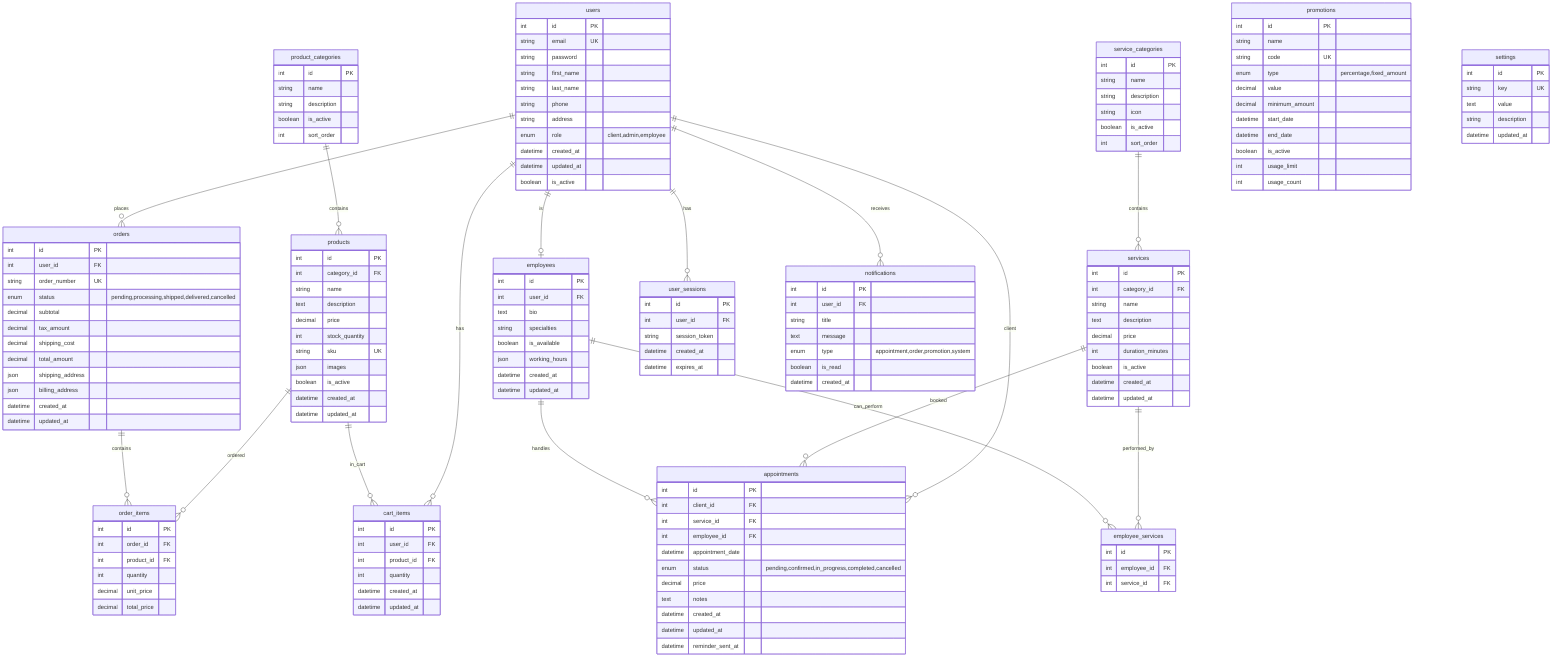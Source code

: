 erDiagram
    %% Tables Utilisateurs
    users {
        int id PK
        string email UK
        string password
        string first_name
        string last_name
        string phone
        string address
        enum role "client,admin,employee"
        datetime created_at
        datetime updated_at
        boolean is_active
    }

    %% Tables Services
    service_categories {
        int id PK
        string name
        string description
        string icon
        boolean is_active
        int sort_order
    }

    services {
        int id PK
        int category_id FK
        string name
        text description
        decimal price
        int duration_minutes
        boolean is_active
        datetime created_at
        datetime updated_at
    }

    %% Tables Employés
    employees {
        int id PK
        int user_id FK
        text bio
        string specialties
        boolean is_available
        json working_hours
        datetime created_at
        datetime updated_at
    }

    employee_services {
        int id PK
        int employee_id FK
        int service_id FK
    }

    %% Tables Réservations
    appointments {
        int id PK
        int client_id FK
        int service_id FK
        int employee_id FK
        datetime appointment_date
        enum status "pending,confirmed,in_progress,completed,cancelled"
        decimal price
        text notes
        datetime created_at
        datetime updated_at
        datetime reminder_sent_at
    }

    %% Tables Produits
    product_categories {
        int id PK
        string name
        string description
        boolean is_active
        int sort_order
    }

    products {
        int id PK
        int category_id FK
        string name
        text description
        decimal price
        int stock_quantity
        string sku UK
        json images
        boolean is_active
        datetime created_at
        datetime updated_at
    }

    %% Tables Commandes
    orders {
        int id PK
        int user_id FK
        string order_number UK
        enum status "pending,processing,shipped,delivered,cancelled"
        decimal subtotal
        decimal tax_amount
        decimal shipping_cost
        decimal total_amount
        json shipping_address
        json billing_address
        datetime created_at
        datetime updated_at
    }

    order_items {
        int id PK
        int order_id FK
        int product_id FK
        int quantity
        decimal unit_price
        decimal total_price
    }

    %% Tables Panier
    cart_items {
        int id PK
        int user_id FK
        int product_id FK
        int quantity
        datetime created_at
        datetime updated_at
    }

    %% Tables Promotions
    promotions {
        int id PK
        string name
        string code UK
        enum type "percentage,fixed_amount"
        decimal value
        decimal minimum_amount
        datetime start_date
        datetime end_date
        boolean is_active
        int usage_limit
        int usage_count
    }

    %% Tables Paramètres
    settings {
        int id PK
        string key UK
        text value
        string description
        datetime updated_at
    }

    %% Tables Statistiques/Logs
    user_sessions {
        int id PK
        int user_id FK
        string session_token
        datetime created_at
        datetime expires_at
    }

    notifications {
        int id PK
        int user_id FK
        string title
        text message
        enum type "appointment,order,promotion,system"
        boolean is_read
        datetime created_at
    }

    %% Relations
    users ||--o{ appointments : "client"
    users ||--o{ orders : "places"
    users ||--o{ cart_items : "has"
    users ||--o{ notifications : "receives"
    users ||--o{ user_sessions : "has"
    users ||--o| employees : "is"

    service_categories ||--o{ services : "contains"
    services ||--o{ appointments : "booked"
    services ||--o{ employee_services : "performed_by"

    employees ||--o{ appointments : "handles"
    employees ||--o{ employee_services : "can_perform"

    product_categories ||--o{ products : "contains"
    products ||--o{ order_items : "ordered"
    products ||--o{ cart_items : "in_cart"

    orders ||--o{ order_items : "contains"